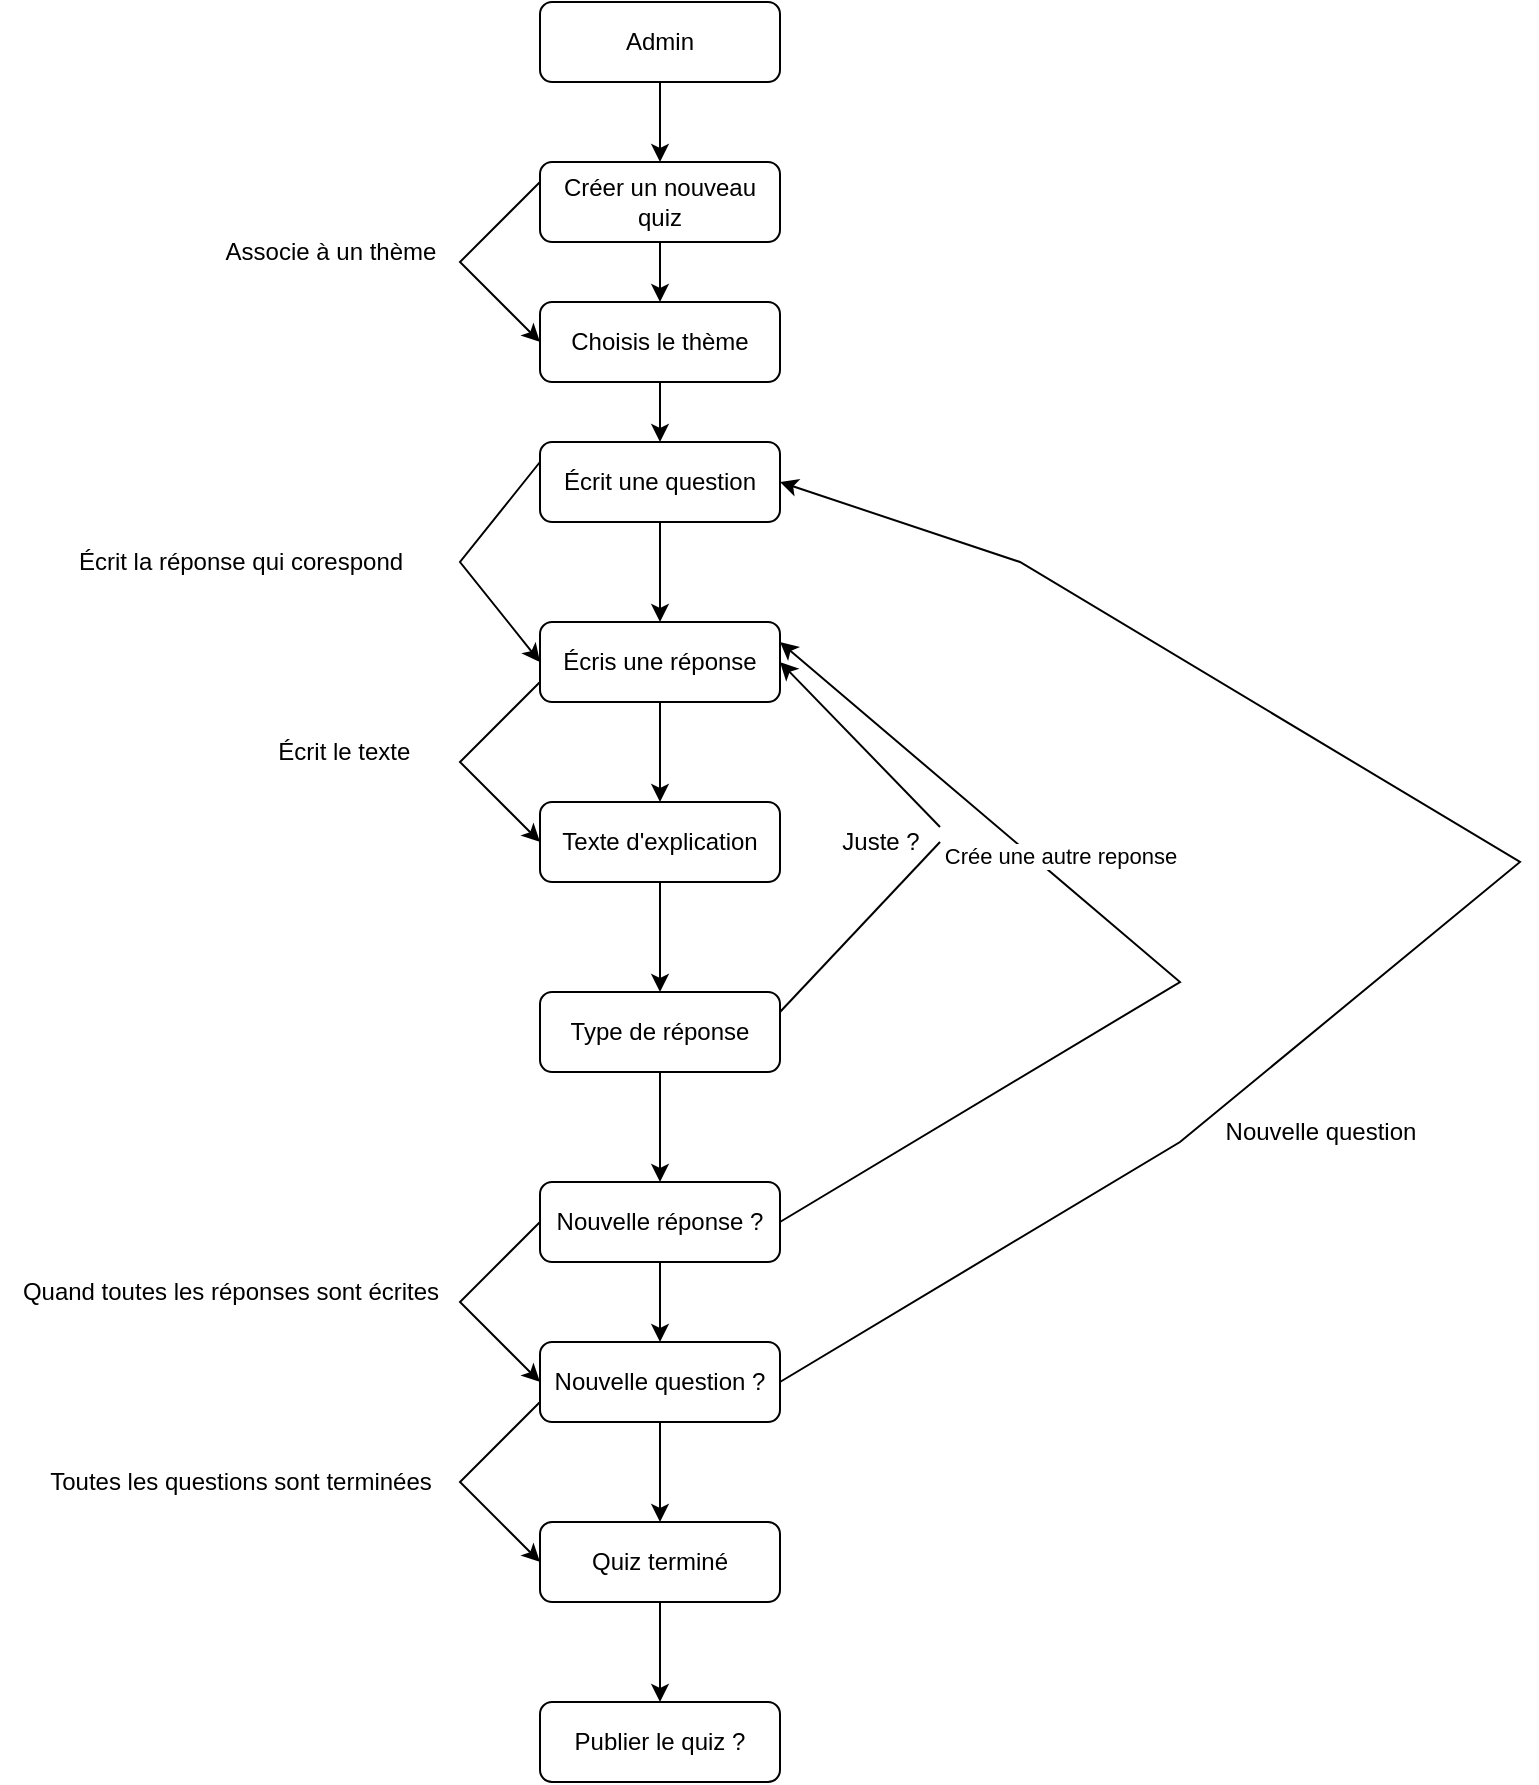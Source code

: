 <mxfile version="20.7.4" type="github"><diagram id="C5RBs43oDa-KdzZeNtuy" name="Page-1"><mxGraphModel dx="2522" dy="1406" grid="1" gridSize="10" guides="1" tooltips="1" connect="1" arrows="1" fold="1" page="1" pageScale="1" pageWidth="827" pageHeight="1169" math="0" shadow="0"><root><mxCell id="WIyWlLk6GJQsqaUBKTNV-0"/><mxCell id="WIyWlLk6GJQsqaUBKTNV-1" parent="WIyWlLk6GJQsqaUBKTNV-0"/><mxCell id="ll2UGpEKz_w0IzYqY7yN-3" value="" style="edgeStyle=orthogonalEdgeStyle;rounded=0;orthogonalLoop=1;jettySize=auto;html=1;" edge="1" parent="WIyWlLk6GJQsqaUBKTNV-1" source="WIyWlLk6GJQsqaUBKTNV-3" target="ll2UGpEKz_w0IzYqY7yN-2"><mxGeometry relative="1" as="geometry"/></mxCell><mxCell id="WIyWlLk6GJQsqaUBKTNV-3" value="Admin" style="rounded=1;whiteSpace=wrap;html=1;fontSize=12;glass=0;strokeWidth=1;shadow=0;" parent="WIyWlLk6GJQsqaUBKTNV-1" vertex="1"><mxGeometry x="320" y="70" width="120" height="40" as="geometry"/></mxCell><mxCell id="ll2UGpEKz_w0IzYqY7yN-7" value="" style="edgeStyle=orthogonalEdgeStyle;rounded=0;orthogonalLoop=1;jettySize=auto;html=1;" edge="1" parent="WIyWlLk6GJQsqaUBKTNV-1" source="ll2UGpEKz_w0IzYqY7yN-2" target="ll2UGpEKz_w0IzYqY7yN-6"><mxGeometry relative="1" as="geometry"/></mxCell><mxCell id="ll2UGpEKz_w0IzYqY7yN-2" value="Créer un nouveau quiz" style="rounded=1;whiteSpace=wrap;html=1;fontSize=12;glass=0;strokeWidth=1;shadow=0;" vertex="1" parent="WIyWlLk6GJQsqaUBKTNV-1"><mxGeometry x="320" y="150" width="120" height="40" as="geometry"/></mxCell><mxCell id="ll2UGpEKz_w0IzYqY7yN-5" value="" style="endArrow=classic;html=1;rounded=0;exitX=0;exitY=0.25;exitDx=0;exitDy=0;entryX=0;entryY=0.5;entryDx=0;entryDy=0;" edge="1" parent="WIyWlLk6GJQsqaUBKTNV-1" source="ll2UGpEKz_w0IzYqY7yN-2" target="ll2UGpEKz_w0IzYqY7yN-6"><mxGeometry width="50" height="50" relative="1" as="geometry"><mxPoint x="230" y="150" as="sourcePoint"/><mxPoint x="320" y="260" as="targetPoint"/><Array as="points"><mxPoint x="280" y="200"/></Array></mxGeometry></mxCell><mxCell id="ll2UGpEKz_w0IzYqY7yN-13" value="" style="edgeStyle=orthogonalEdgeStyle;rounded=0;orthogonalLoop=1;jettySize=auto;html=1;" edge="1" parent="WIyWlLk6GJQsqaUBKTNV-1" source="ll2UGpEKz_w0IzYqY7yN-6" target="ll2UGpEKz_w0IzYqY7yN-12"><mxGeometry relative="1" as="geometry"/></mxCell><mxCell id="ll2UGpEKz_w0IzYqY7yN-6" value="Choisis le thème" style="rounded=1;whiteSpace=wrap;html=1;fontSize=12;glass=0;strokeWidth=1;shadow=0;" vertex="1" parent="WIyWlLk6GJQsqaUBKTNV-1"><mxGeometry x="320" y="220" width="120" height="40" as="geometry"/></mxCell><mxCell id="ll2UGpEKz_w0IzYqY7yN-8" value="Associe à un thème" style="text;html=1;align=center;verticalAlign=middle;resizable=0;points=[];autosize=1;strokeColor=none;fillColor=none;" vertex="1" parent="WIyWlLk6GJQsqaUBKTNV-1"><mxGeometry x="150" y="180" width="130" height="30" as="geometry"/></mxCell><mxCell id="ll2UGpEKz_w0IzYqY7yN-15" value="" style="edgeStyle=orthogonalEdgeStyle;rounded=0;orthogonalLoop=1;jettySize=auto;html=1;" edge="1" parent="WIyWlLk6GJQsqaUBKTNV-1" source="ll2UGpEKz_w0IzYqY7yN-12" target="ll2UGpEKz_w0IzYqY7yN-14"><mxGeometry relative="1" as="geometry"/></mxCell><mxCell id="ll2UGpEKz_w0IzYqY7yN-12" value="Écrit une question" style="rounded=1;whiteSpace=wrap;html=1;fontSize=12;glass=0;strokeWidth=1;shadow=0;" vertex="1" parent="WIyWlLk6GJQsqaUBKTNV-1"><mxGeometry x="320" y="290" width="120" height="40" as="geometry"/></mxCell><mxCell id="ll2UGpEKz_w0IzYqY7yN-17" value="" style="edgeStyle=orthogonalEdgeStyle;rounded=0;orthogonalLoop=1;jettySize=auto;html=1;" edge="1" parent="WIyWlLk6GJQsqaUBKTNV-1" source="ll2UGpEKz_w0IzYqY7yN-14" target="ll2UGpEKz_w0IzYqY7yN-16"><mxGeometry relative="1" as="geometry"/></mxCell><mxCell id="ll2UGpEKz_w0IzYqY7yN-14" value="Écris une réponse" style="rounded=1;whiteSpace=wrap;html=1;fontSize=12;glass=0;strokeWidth=1;shadow=0;" vertex="1" parent="WIyWlLk6GJQsqaUBKTNV-1"><mxGeometry x="320" y="380" width="120" height="40" as="geometry"/></mxCell><mxCell id="ll2UGpEKz_w0IzYqY7yN-19" value="" style="edgeStyle=orthogonalEdgeStyle;rounded=0;orthogonalLoop=1;jettySize=auto;html=1;" edge="1" parent="WIyWlLk6GJQsqaUBKTNV-1" source="ll2UGpEKz_w0IzYqY7yN-16" target="ll2UGpEKz_w0IzYqY7yN-18"><mxGeometry relative="1" as="geometry"/></mxCell><mxCell id="ll2UGpEKz_w0IzYqY7yN-16" value="Texte d'explication" style="rounded=1;whiteSpace=wrap;html=1;fontSize=12;glass=0;strokeWidth=1;shadow=0;" vertex="1" parent="WIyWlLk6GJQsqaUBKTNV-1"><mxGeometry x="320" y="470" width="120" height="40" as="geometry"/></mxCell><mxCell id="ll2UGpEKz_w0IzYqY7yN-21" value="" style="edgeStyle=orthogonalEdgeStyle;rounded=0;orthogonalLoop=1;jettySize=auto;html=1;" edge="1" parent="WIyWlLk6GJQsqaUBKTNV-1" source="ll2UGpEKz_w0IzYqY7yN-18" target="ll2UGpEKz_w0IzYqY7yN-20"><mxGeometry relative="1" as="geometry"/></mxCell><mxCell id="ll2UGpEKz_w0IzYqY7yN-18" value="Type de réponse" style="rounded=1;whiteSpace=wrap;html=1;fontSize=12;glass=0;strokeWidth=1;shadow=0;" vertex="1" parent="WIyWlLk6GJQsqaUBKTNV-1"><mxGeometry x="320" y="565" width="120" height="40" as="geometry"/></mxCell><mxCell id="ll2UGpEKz_w0IzYqY7yN-23" value="" style="edgeStyle=orthogonalEdgeStyle;rounded=0;orthogonalLoop=1;jettySize=auto;html=1;" edge="1" parent="WIyWlLk6GJQsqaUBKTNV-1" source="ll2UGpEKz_w0IzYqY7yN-20" target="ll2UGpEKz_w0IzYqY7yN-22"><mxGeometry relative="1" as="geometry"/></mxCell><mxCell id="ll2UGpEKz_w0IzYqY7yN-20" value="&lt;div&gt;Nouvelle réponse ?&lt;/div&gt;" style="rounded=1;whiteSpace=wrap;html=1;fontSize=12;glass=0;strokeWidth=1;shadow=0;" vertex="1" parent="WIyWlLk6GJQsqaUBKTNV-1"><mxGeometry x="320" y="660" width="120" height="40" as="geometry"/></mxCell><mxCell id="ll2UGpEKz_w0IzYqY7yN-25" value="" style="edgeStyle=orthogonalEdgeStyle;rounded=0;orthogonalLoop=1;jettySize=auto;html=1;" edge="1" parent="WIyWlLk6GJQsqaUBKTNV-1" source="ll2UGpEKz_w0IzYqY7yN-22" target="ll2UGpEKz_w0IzYqY7yN-24"><mxGeometry relative="1" as="geometry"/></mxCell><mxCell id="ll2UGpEKz_w0IzYqY7yN-22" value="&lt;div&gt;Nouvelle question ?&lt;/div&gt;" style="rounded=1;whiteSpace=wrap;html=1;fontSize=12;glass=0;strokeWidth=1;shadow=0;" vertex="1" parent="WIyWlLk6GJQsqaUBKTNV-1"><mxGeometry x="320" y="740" width="120" height="40" as="geometry"/></mxCell><mxCell id="ll2UGpEKz_w0IzYqY7yN-27" value="" style="edgeStyle=orthogonalEdgeStyle;rounded=0;orthogonalLoop=1;jettySize=auto;html=1;" edge="1" parent="WIyWlLk6GJQsqaUBKTNV-1" source="ll2UGpEKz_w0IzYqY7yN-24" target="ll2UGpEKz_w0IzYqY7yN-26"><mxGeometry relative="1" as="geometry"/></mxCell><mxCell id="ll2UGpEKz_w0IzYqY7yN-24" value="&lt;div&gt;Quiz terminé&lt;br&gt;&lt;/div&gt;" style="rounded=1;whiteSpace=wrap;html=1;fontSize=12;glass=0;strokeWidth=1;shadow=0;" vertex="1" parent="WIyWlLk6GJQsqaUBKTNV-1"><mxGeometry x="320" y="830" width="120" height="40" as="geometry"/></mxCell><mxCell id="ll2UGpEKz_w0IzYqY7yN-26" value="Publier le quiz ?" style="rounded=1;whiteSpace=wrap;html=1;fontSize=12;glass=0;strokeWidth=1;shadow=0;" vertex="1" parent="WIyWlLk6GJQsqaUBKTNV-1"><mxGeometry x="320" y="920" width="120" height="40" as="geometry"/></mxCell><mxCell id="ll2UGpEKz_w0IzYqY7yN-28" value="" style="endArrow=classic;html=1;rounded=0;exitX=0;exitY=0.25;exitDx=0;exitDy=0;entryX=0;entryY=0.5;entryDx=0;entryDy=0;" edge="1" parent="WIyWlLk6GJQsqaUBKTNV-1" source="ll2UGpEKz_w0IzYqY7yN-12" target="ll2UGpEKz_w0IzYqY7yN-14"><mxGeometry width="50" height="50" relative="1" as="geometry"><mxPoint x="210" y="370" as="sourcePoint"/><mxPoint x="260" y="320" as="targetPoint"/><Array as="points"><mxPoint x="280" y="350"/></Array></mxGeometry></mxCell><mxCell id="ll2UGpEKz_w0IzYqY7yN-29" value="Écrit la réponse qui corespond" style="text;html=1;align=center;verticalAlign=middle;resizable=0;points=[];autosize=1;strokeColor=none;fillColor=none;" vertex="1" parent="WIyWlLk6GJQsqaUBKTNV-1"><mxGeometry x="75" y="335" width="190" height="30" as="geometry"/></mxCell><mxCell id="ll2UGpEKz_w0IzYqY7yN-30" value="" style="endArrow=classic;html=1;rounded=0;exitX=0;exitY=0.75;exitDx=0;exitDy=0;entryX=0;entryY=0.5;entryDx=0;entryDy=0;" edge="1" parent="WIyWlLk6GJQsqaUBKTNV-1" source="ll2UGpEKz_w0IzYqY7yN-14" target="ll2UGpEKz_w0IzYqY7yN-16"><mxGeometry width="50" height="50" relative="1" as="geometry"><mxPoint x="320" y="400" as="sourcePoint"/><mxPoint x="320" y="500" as="targetPoint"/><Array as="points"><mxPoint x="280" y="450"/></Array></mxGeometry></mxCell><mxCell id="ll2UGpEKz_w0IzYqY7yN-31" value="&amp;nbsp;Écrit le texte " style="text;html=1;align=center;verticalAlign=middle;resizable=0;points=[];autosize=1;strokeColor=none;fillColor=none;" vertex="1" parent="WIyWlLk6GJQsqaUBKTNV-1"><mxGeometry x="175" y="430" width="90" height="30" as="geometry"/></mxCell><mxCell id="ll2UGpEKz_w0IzYqY7yN-32" value="" style="endArrow=classic;html=1;rounded=0;entryX=1;entryY=0.5;entryDx=0;entryDy=0;exitX=1;exitY=0.25;exitDx=0;exitDy=0;startArrow=none;" edge="1" parent="WIyWlLk6GJQsqaUBKTNV-1" source="ll2UGpEKz_w0IzYqY7yN-33" target="ll2UGpEKz_w0IzYqY7yN-14"><mxGeometry width="50" height="50" relative="1" as="geometry"><mxPoint x="640" y="580" as="sourcePoint"/><mxPoint x="280" y="580" as="targetPoint"/><Array as="points"/></mxGeometry></mxCell><mxCell id="ll2UGpEKz_w0IzYqY7yN-34" value="" style="endArrow=classic;html=1;rounded=0;entryX=0;entryY=0.5;entryDx=0;entryDy=0;exitX=0;exitY=0.5;exitDx=0;exitDy=0;" edge="1" parent="WIyWlLk6GJQsqaUBKTNV-1" source="ll2UGpEKz_w0IzYqY7yN-20" target="ll2UGpEKz_w0IzYqY7yN-22"><mxGeometry width="50" height="50" relative="1" as="geometry"><mxPoint x="190" y="730" as="sourcePoint"/><mxPoint x="240" y="680" as="targetPoint"/><Array as="points"><mxPoint x="280" y="720"/></Array></mxGeometry></mxCell><mxCell id="ll2UGpEKz_w0IzYqY7yN-35" value="Quand toutes les réponses sont écrites" style="text;html=1;align=center;verticalAlign=middle;resizable=0;points=[];autosize=1;strokeColor=none;fillColor=none;" vertex="1" parent="WIyWlLk6GJQsqaUBKTNV-1"><mxGeometry x="50" y="700" width="230" height="30" as="geometry"/></mxCell><mxCell id="ll2UGpEKz_w0IzYqY7yN-36" value="" style="endArrow=classic;html=1;rounded=0;entryX=0;entryY=0.5;entryDx=0;entryDy=0;exitX=0;exitY=0.75;exitDx=0;exitDy=0;" edge="1" parent="WIyWlLk6GJQsqaUBKTNV-1" source="ll2UGpEKz_w0IzYqY7yN-22" target="ll2UGpEKz_w0IzYqY7yN-24"><mxGeometry width="50" height="50" relative="1" as="geometry"><mxPoint x="125" y="920" as="sourcePoint"/><mxPoint x="175" y="870" as="targetPoint"/><Array as="points"><mxPoint x="280" y="810"/></Array></mxGeometry></mxCell><mxCell id="ll2UGpEKz_w0IzYqY7yN-38" value="Toutes les questions sont terminées " style="text;html=1;align=center;verticalAlign=middle;resizable=0;points=[];autosize=1;strokeColor=none;fillColor=none;" vertex="1" parent="WIyWlLk6GJQsqaUBKTNV-1"><mxGeometry x="65" y="795" width="210" height="30" as="geometry"/></mxCell><mxCell id="ll2UGpEKz_w0IzYqY7yN-39" value="" style="endArrow=classic;html=1;rounded=0;exitX=1;exitY=0.5;exitDx=0;exitDy=0;entryX=1;entryY=0.5;entryDx=0;entryDy=0;" edge="1" parent="WIyWlLk6GJQsqaUBKTNV-1" source="ll2UGpEKz_w0IzYqY7yN-22" target="ll2UGpEKz_w0IzYqY7yN-12"><mxGeometry width="50" height="50" relative="1" as="geometry"><mxPoint x="470" y="750" as="sourcePoint"/><mxPoint x="520" y="700" as="targetPoint"/><Array as="points"><mxPoint x="640" y="640"/><mxPoint x="810" y="500"/><mxPoint x="560" y="350"/></Array></mxGeometry></mxCell><mxCell id="ll2UGpEKz_w0IzYqY7yN-41" value="Nouvelle question" style="text;html=1;align=center;verticalAlign=middle;resizable=0;points=[];autosize=1;strokeColor=none;fillColor=none;" vertex="1" parent="WIyWlLk6GJQsqaUBKTNV-1"><mxGeometry x="650" y="620" width="120" height="30" as="geometry"/></mxCell><mxCell id="ll2UGpEKz_w0IzYqY7yN-42" value="" style="endArrow=classic;html=1;rounded=0;entryX=1;entryY=0.25;entryDx=0;entryDy=0;exitX=1;exitY=0.5;exitDx=0;exitDy=0;" edge="1" parent="WIyWlLk6GJQsqaUBKTNV-1" source="ll2UGpEKz_w0IzYqY7yN-20" target="ll2UGpEKz_w0IzYqY7yN-14"><mxGeometry width="50" height="50" relative="1" as="geometry"><mxPoint x="460" y="660" as="sourcePoint"/><mxPoint x="440" y="230" as="targetPoint"/><Array as="points"><mxPoint x="640" y="560"/></Array></mxGeometry></mxCell><mxCell id="ll2UGpEKz_w0IzYqY7yN-43" value="Crée une autre reponse" style="edgeLabel;html=1;align=center;verticalAlign=middle;resizable=0;points=[];" vertex="1" connectable="0" parent="ll2UGpEKz_w0IzYqY7yN-42"><mxGeometry x="0.315" y="-4" relative="1" as="geometry"><mxPoint x="8" as="offset"/></mxGeometry></mxCell><mxCell id="ll2UGpEKz_w0IzYqY7yN-33" value="Juste ?" style="text;html=1;align=center;verticalAlign=middle;resizable=0;points=[];autosize=1;strokeColor=none;fillColor=none;" vertex="1" parent="WIyWlLk6GJQsqaUBKTNV-1"><mxGeometry x="460" y="475" width="60" height="30" as="geometry"/></mxCell><mxCell id="ll2UGpEKz_w0IzYqY7yN-44" value="" style="endArrow=none;html=1;rounded=0;entryX=1;entryY=0.5;entryDx=0;entryDy=0;exitX=1;exitY=0.25;exitDx=0;exitDy=0;" edge="1" parent="WIyWlLk6GJQsqaUBKTNV-1" source="ll2UGpEKz_w0IzYqY7yN-18" target="ll2UGpEKz_w0IzYqY7yN-33"><mxGeometry width="50" height="50" relative="1" as="geometry"><mxPoint x="440" y="575" as="sourcePoint"/><mxPoint x="440" y="400" as="targetPoint"/><Array as="points"/></mxGeometry></mxCell></root></mxGraphModel></diagram></mxfile>